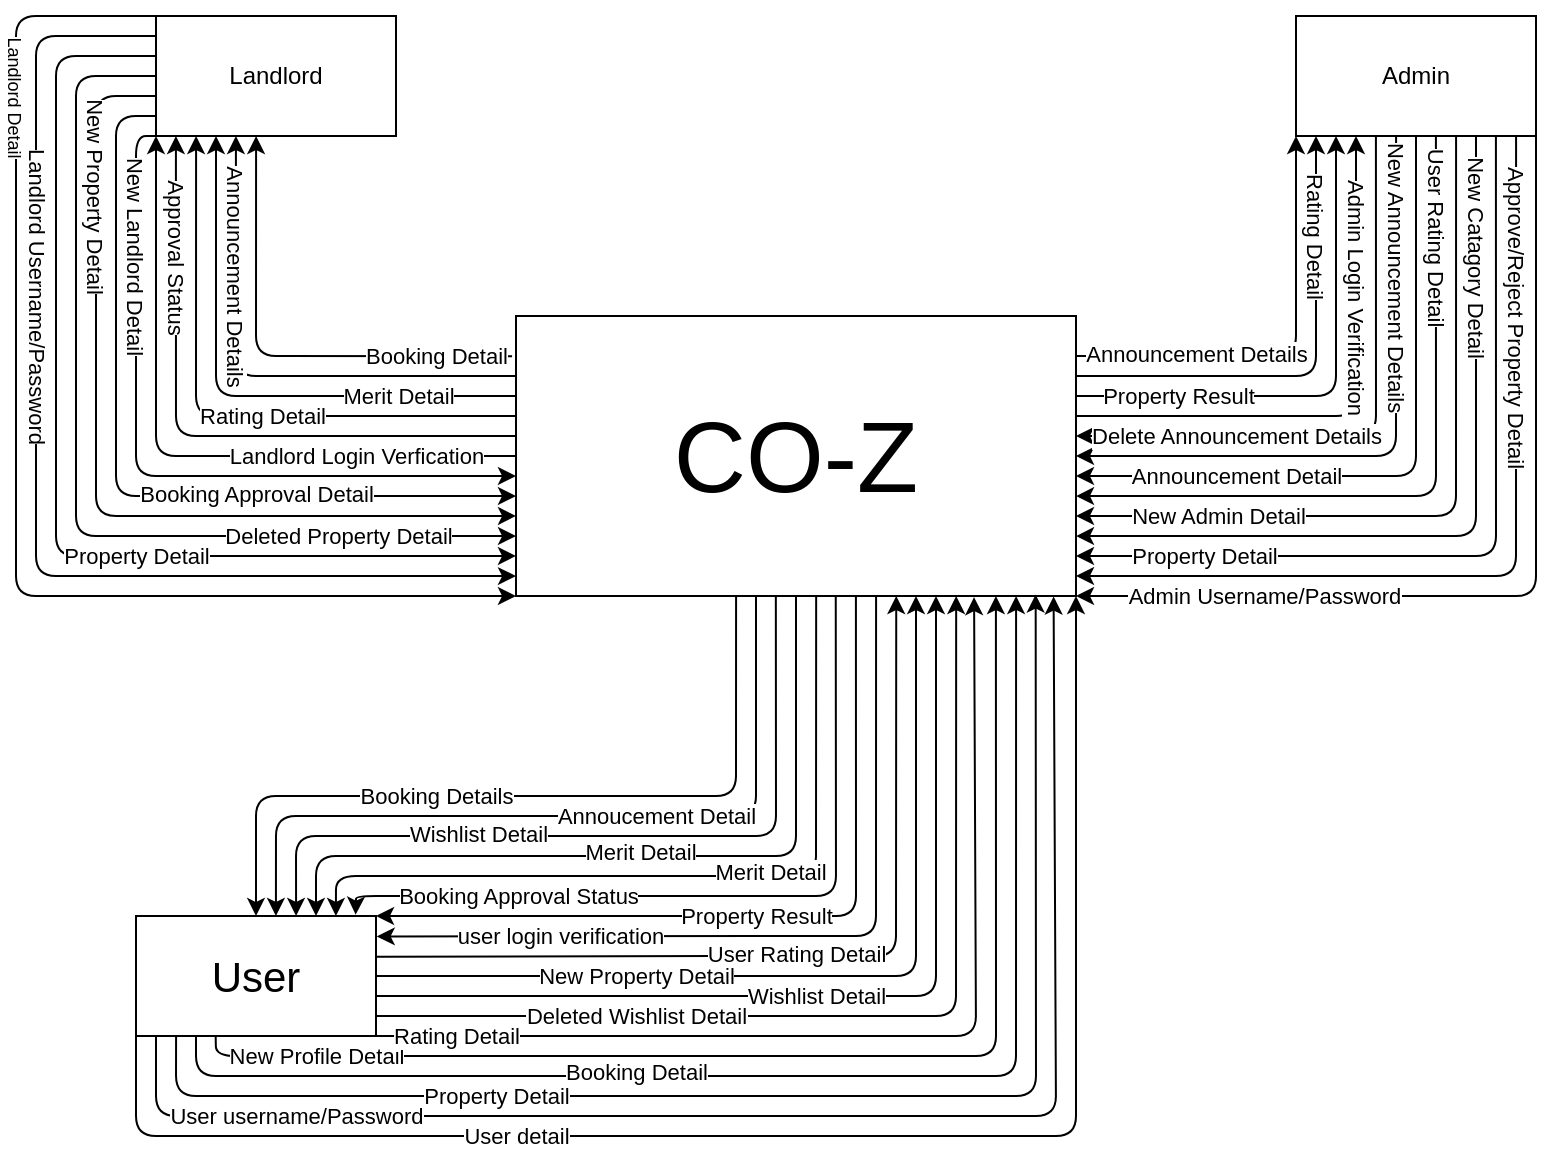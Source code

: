 <mxfile>
    <diagram id="R2lEEEUBdFMjLlhIrx00" name="Page-1">
        <mxGraphModel dx="214" dy="222" grid="1" gridSize="10" guides="1" tooltips="1" connect="1" arrows="1" fold="1" page="1" pageScale="1" pageWidth="850" pageHeight="1100" math="0" shadow="0" extFonts="Permanent Marker^https://fonts.googleapis.com/css?family=Permanent+Marker">
            <root>
                <mxCell id="0"/>
                <mxCell id="1" parent="0"/>
                <mxCell id="489" style="edgeStyle=none;rounded=0;html=1;entryX=0.5;entryY=1;entryDx=0;entryDy=0;startArrow=ERmandOne;startFill=0;endArrow=ERoneToMany;endFill=0;strokeWidth=2;" parent="1" edge="1">
                    <mxGeometry relative="1" as="geometry">
                        <Array as="points">
                            <mxPoint x="2200" y="375"/>
                            <mxPoint x="2200" y="1200"/>
                            <mxPoint x="1580" y="1200"/>
                            <mxPoint x="875" y="1200"/>
                        </Array>
                        <mxPoint x="1980" y="375" as="sourcePoint"/>
                    </mxGeometry>
                </mxCell>
                <mxCell id="490" value="&lt;font style=&quot;font-size: 20px;&quot;&gt;Do&lt;/font&gt;" style="edgeLabel;html=1;align=center;verticalAlign=middle;resizable=0;points=[];" parent="489" vertex="1" connectable="0">
                    <mxGeometry x="-0.437" y="-1" relative="1" as="geometry">
                        <mxPoint y="1" as="offset"/>
                    </mxGeometry>
                </mxCell>
                <mxCell id="571" style="edgeStyle=none;html=1;exitX=0.643;exitY=1;exitDx=0;exitDy=0;exitPerimeter=0;entryX=1.003;entryY=0.17;entryDx=0;entryDy=0;entryPerimeter=0;" edge="1" parent="1" source="549" target="551">
                    <mxGeometry relative="1" as="geometry">
                        <mxPoint x="330" y="700" as="targetPoint"/>
                        <Array as="points">
                            <mxPoint x="500" y="700"/>
                        </Array>
                    </mxGeometry>
                </mxCell>
                <mxCell id="572" value="user login verification" style="edgeLabel;html=1;align=center;verticalAlign=middle;resizable=0;points=[];" vertex="1" connectable="0" parent="571">
                    <mxGeometry x="0.197" y="-2" relative="1" as="geometry">
                        <mxPoint x="-77" y="2" as="offset"/>
                    </mxGeometry>
                </mxCell>
                <mxCell id="573" style="edgeStyle=none;html=1;exitX=0.607;exitY=1;exitDx=0;exitDy=0;exitPerimeter=0;entryX=1;entryY=0;entryDx=0;entryDy=0;" edge="1" parent="1" source="549" target="551">
                    <mxGeometry relative="1" as="geometry">
                        <mxPoint x="280" y="700" as="targetPoint"/>
                        <Array as="points">
                            <mxPoint x="490" y="690"/>
                        </Array>
                    </mxGeometry>
                </mxCell>
                <mxCell id="574" value="Property Result" style="edgeLabel;html=1;align=center;verticalAlign=middle;resizable=0;points=[];" vertex="1" connectable="0" parent="573">
                    <mxGeometry x="0.219" relative="1" as="geometry">
                        <mxPoint x="34" as="offset"/>
                    </mxGeometry>
                </mxCell>
                <mxCell id="575" style="edgeStyle=none;html=1;entryX=0.915;entryY=-0.011;entryDx=0;entryDy=0;exitX=0.571;exitY=1;exitDx=0;exitDy=0;exitPerimeter=0;entryPerimeter=0;" edge="1" parent="1" source="549" target="551">
                    <mxGeometry relative="1" as="geometry">
                        <mxPoint x="500" y="540" as="sourcePoint"/>
                        <Array as="points">
                            <mxPoint x="480" y="680"/>
                            <mxPoint x="240" y="680"/>
                        </Array>
                    </mxGeometry>
                </mxCell>
                <mxCell id="607" value="Booking Approval Status" style="edgeLabel;html=1;align=center;verticalAlign=middle;resizable=0;points=[];fontSize=11;" vertex="1" connectable="0" parent="575">
                    <mxGeometry x="0.556" y="1" relative="1" as="geometry">
                        <mxPoint x="1" y="-1" as="offset"/>
                    </mxGeometry>
                </mxCell>
                <mxCell id="577" style="edgeStyle=none;html=1;entryX=0.833;entryY=0;entryDx=0;entryDy=0;exitX=0.536;exitY=1;exitDx=0;exitDy=0;exitPerimeter=0;entryPerimeter=0;" edge="1" parent="1" source="549" target="551">
                    <mxGeometry relative="1" as="geometry">
                        <mxPoint x="490" y="540" as="sourcePoint"/>
                        <Array as="points">
                            <mxPoint x="470" y="670"/>
                            <mxPoint x="230" y="670"/>
                        </Array>
                    </mxGeometry>
                </mxCell>
                <mxCell id="606" value="Merit Detail" style="edgeLabel;html=1;align=center;verticalAlign=middle;resizable=0;points=[];fontSize=11;" vertex="1" connectable="0" parent="577">
                    <mxGeometry x="-0.183" y="-2" relative="1" as="geometry">
                        <mxPoint as="offset"/>
                    </mxGeometry>
                </mxCell>
                <mxCell id="579" style="edgeStyle=none;html=1;entryX=0.75;entryY=0;entryDx=0;entryDy=0;exitX=0.5;exitY=1;exitDx=0;exitDy=0;" edge="1" parent="1" source="549" target="551">
                    <mxGeometry relative="1" as="geometry">
                        <mxPoint x="480" y="540" as="sourcePoint"/>
                        <Array as="points">
                            <mxPoint x="460" y="660"/>
                            <mxPoint x="220" y="660"/>
                        </Array>
                    </mxGeometry>
                </mxCell>
                <mxCell id="605" value="Merit Detail" style="edgeLabel;html=1;align=center;verticalAlign=middle;resizable=0;points=[];fontSize=11;" vertex="1" connectable="0" parent="579">
                    <mxGeometry x="0.043" y="-2" relative="1" as="geometry">
                        <mxPoint as="offset"/>
                    </mxGeometry>
                </mxCell>
                <mxCell id="581" style="edgeStyle=none;html=1;entryX=0.667;entryY=0;entryDx=0;entryDy=0;exitX=0.464;exitY=1;exitDx=0;exitDy=0;exitPerimeter=0;entryPerimeter=0;" edge="1" parent="1" source="549" target="551">
                    <mxGeometry relative="1" as="geometry">
                        <mxPoint x="200" y="670" as="targetPoint"/>
                        <Array as="points">
                            <mxPoint x="450" y="650"/>
                            <mxPoint x="280" y="650"/>
                            <mxPoint x="210" y="650"/>
                        </Array>
                    </mxGeometry>
                </mxCell>
                <mxCell id="604" value="Wishlist Detail" style="edgeLabel;html=1;align=center;verticalAlign=middle;resizable=0;points=[];fontSize=11;" vertex="1" connectable="0" parent="581">
                    <mxGeometry x="0.348" y="-1" relative="1" as="geometry">
                        <mxPoint as="offset"/>
                    </mxGeometry>
                </mxCell>
                <mxCell id="583" style="edgeStyle=none;html=1;entryX=0.583;entryY=0;entryDx=0;entryDy=0;entryPerimeter=0;" edge="1" parent="1" target="551">
                    <mxGeometry relative="1" as="geometry">
                        <mxPoint x="110" y="650" as="targetPoint"/>
                        <mxPoint x="440" y="530" as="sourcePoint"/>
                        <Array as="points">
                            <mxPoint x="440" y="640"/>
                            <mxPoint x="200" y="640"/>
                        </Array>
                    </mxGeometry>
                </mxCell>
                <mxCell id="584" value="Annoucement Detail" style="edgeLabel;html=1;align=center;verticalAlign=middle;resizable=0;points=[];" vertex="1" connectable="0" parent="583">
                    <mxGeometry x="0.354" y="-3" relative="1" as="geometry">
                        <mxPoint x="111" y="3" as="offset"/>
                    </mxGeometry>
                </mxCell>
                <mxCell id="585" style="edgeStyle=none;html=1;entryX=0.5;entryY=0;entryDx=0;entryDy=0;exitX=0.393;exitY=1;exitDx=0;exitDy=0;exitPerimeter=0;" edge="1" parent="1" source="549" target="551">
                    <mxGeometry relative="1" as="geometry">
                        <mxPoint x="190" y="650" as="targetPoint"/>
                        <Array as="points">
                            <mxPoint x="430" y="630"/>
                            <mxPoint x="190" y="630"/>
                            <mxPoint x="190" y="670"/>
                        </Array>
                    </mxGeometry>
                </mxCell>
                <mxCell id="586" value="Booking Details" style="edgeLabel;html=1;align=center;verticalAlign=middle;resizable=0;points=[];" vertex="1" connectable="0" parent="585">
                    <mxGeometry x="0.367" y="1" relative="1" as="geometry">
                        <mxPoint x="23" y="-1" as="offset"/>
                    </mxGeometry>
                </mxCell>
                <mxCell id="616" style="edgeStyle=none;html=1;entryX=0;entryY=1;entryDx=0;entryDy=0;fontSize=11;" edge="1" parent="1" source="549" target="550">
                    <mxGeometry relative="1" as="geometry">
                        <Array as="points">
                            <mxPoint x="140" y="460"/>
                        </Array>
                    </mxGeometry>
                </mxCell>
                <mxCell id="617" value="Landlord Login Verfication" style="edgeLabel;html=1;align=center;verticalAlign=middle;resizable=0;points=[];fontSize=11;" vertex="1" connectable="0" parent="616">
                    <mxGeometry x="-0.11" relative="1" as="geometry">
                        <mxPoint x="71" as="offset"/>
                    </mxGeometry>
                </mxCell>
                <mxCell id="620" style="edgeStyle=none;html=1;entryX=0.167;entryY=1;entryDx=0;entryDy=0;entryPerimeter=0;fontSize=11;startArrow=none;startFill=0;endArrow=classic;endFill=1;" edge="1" parent="1" target="550">
                    <mxGeometry relative="1" as="geometry">
                        <mxPoint x="320" y="440" as="sourcePoint"/>
                        <Array as="points">
                            <mxPoint x="160" y="440"/>
                        </Array>
                    </mxGeometry>
                </mxCell>
                <mxCell id="621" value="Rating Detail" style="edgeLabel;html=1;align=center;verticalAlign=middle;resizable=0;points=[];fontSize=11;" vertex="1" connectable="0" parent="620">
                    <mxGeometry x="-0.155" relative="1" as="geometry">
                        <mxPoint as="offset"/>
                    </mxGeometry>
                </mxCell>
                <mxCell id="622" style="edgeStyle=none;html=1;entryX=0.25;entryY=1;entryDx=0;entryDy=0;fontSize=11;startArrow=none;startFill=0;endArrow=classic;endFill=1;exitX=0;exitY=0.286;exitDx=0;exitDy=0;exitPerimeter=0;" edge="1" parent="1" source="549" target="550">
                    <mxGeometry relative="1" as="geometry">
                        <Array as="points">
                            <mxPoint x="170" y="430"/>
                        </Array>
                    </mxGeometry>
                </mxCell>
                <mxCell id="623" value="Merit Detail" style="edgeLabel;html=1;align=center;verticalAlign=middle;resizable=0;points=[];fontSize=11;" vertex="1" connectable="0" parent="622">
                    <mxGeometry x="-0.038" relative="1" as="geometry">
                        <mxPoint x="75" as="offset"/>
                    </mxGeometry>
                </mxCell>
                <mxCell id="624" style="edgeStyle=none;html=1;entryX=0.333;entryY=1;entryDx=0;entryDy=0;entryPerimeter=0;fontSize=11;startArrow=none;startFill=0;endArrow=classic;endFill=1;exitX=0;exitY=0.214;exitDx=0;exitDy=0;exitPerimeter=0;" edge="1" parent="1" source="549" target="550">
                    <mxGeometry relative="1" as="geometry">
                        <Array as="points">
                            <mxPoint x="180" y="420"/>
                        </Array>
                    </mxGeometry>
                </mxCell>
                <mxCell id="625" value="Announcement Details" style="edgeLabel;html=1;align=center;verticalAlign=middle;resizable=0;points=[];fontSize=11;rotation=90;" vertex="1" connectable="0" parent="624">
                    <mxGeometry x="-0.127" relative="1" as="geometry">
                        <mxPoint x="-27" y="-50" as="offset"/>
                    </mxGeometry>
                </mxCell>
                <mxCell id="626" style="edgeStyle=none;html=1;entryX=0.417;entryY=1;entryDx=0;entryDy=0;entryPerimeter=0;fontSize=11;startArrow=none;startFill=0;endArrow=classic;endFill=1;exitX=-0.007;exitY=0.144;exitDx=0;exitDy=0;exitPerimeter=0;" edge="1" parent="1" source="549" target="550">
                    <mxGeometry relative="1" as="geometry">
                        <Array as="points">
                            <mxPoint x="190" y="410"/>
                        </Array>
                    </mxGeometry>
                </mxCell>
                <mxCell id="628" value="Booking Detail" style="edgeLabel;html=1;align=center;verticalAlign=middle;resizable=0;points=[];fontSize=11;" vertex="1" connectable="0" parent="626">
                    <mxGeometry x="-0.172" y="1" relative="1" as="geometry">
                        <mxPoint x="60" y="-1" as="offset"/>
                    </mxGeometry>
                </mxCell>
                <mxCell id="647" style="edgeStyle=none;html=1;entryX=0.25;entryY=1;entryDx=0;entryDy=0;fontSize=11;startArrow=none;startFill=0;endArrow=classic;endFill=1;exitX=1;exitY=0.357;exitDx=0;exitDy=0;exitPerimeter=0;" edge="1" parent="1" source="549" target="552">
                    <mxGeometry relative="1" as="geometry">
                        <Array as="points">
                            <mxPoint x="740" y="440"/>
                        </Array>
                    </mxGeometry>
                </mxCell>
                <mxCell id="648" value="Admin Login Verification" style="edgeLabel;html=1;align=center;verticalAlign=middle;resizable=0;points=[];fontSize=11;rotation=90;" vertex="1" connectable="0" parent="647">
                    <mxGeometry x="-0.737" y="1" relative="1" as="geometry">
                        <mxPoint x="103" y="-59" as="offset"/>
                    </mxGeometry>
                </mxCell>
                <mxCell id="649" style="edgeStyle=none;html=1;fontSize=11;startArrow=none;startFill=0;endArrow=classic;endFill=1;" edge="1" parent="1">
                    <mxGeometry relative="1" as="geometry">
                        <mxPoint x="600" y="430" as="sourcePoint"/>
                        <mxPoint x="730" y="300" as="targetPoint"/>
                        <Array as="points">
                            <mxPoint x="730" y="430"/>
                        </Array>
                    </mxGeometry>
                </mxCell>
                <mxCell id="650" value="Property Result" style="edgeLabel;html=1;align=center;verticalAlign=middle;resizable=0;points=[];fontSize=11;" vertex="1" connectable="0" parent="649">
                    <mxGeometry x="-0.921" relative="1" as="geometry">
                        <mxPoint x="40" as="offset"/>
                    </mxGeometry>
                </mxCell>
                <mxCell id="651" style="edgeStyle=none;html=1;fontSize=11;startArrow=none;startFill=0;endArrow=classic;endFill=1;" edge="1" parent="1">
                    <mxGeometry relative="1" as="geometry">
                        <mxPoint x="600" y="420" as="sourcePoint"/>
                        <mxPoint x="720" y="300" as="targetPoint"/>
                        <Array as="points">
                            <mxPoint x="720" y="420"/>
                        </Array>
                    </mxGeometry>
                </mxCell>
                <mxCell id="652" value="Rating Detail" style="edgeLabel;html=1;align=center;verticalAlign=middle;resizable=0;points=[];fontSize=11;rotation=90;" vertex="1" connectable="0" parent="651">
                    <mxGeometry x="-0.711" y="-1" relative="1" as="geometry">
                        <mxPoint x="85" y="-71" as="offset"/>
                    </mxGeometry>
                </mxCell>
                <mxCell id="653" style="edgeStyle=none;html=1;entryX=0;entryY=1;entryDx=0;entryDy=0;fontSize=11;startArrow=none;startFill=0;endArrow=classic;endFill=1;exitX=1;exitY=0.143;exitDx=0;exitDy=0;exitPerimeter=0;" edge="1" parent="1" source="549" target="552">
                    <mxGeometry relative="1" as="geometry">
                        <mxPoint x="610" y="410" as="sourcePoint"/>
                        <Array as="points">
                            <mxPoint x="710" y="410"/>
                        </Array>
                    </mxGeometry>
                </mxCell>
                <mxCell id="654" value="Announcement Details" style="edgeLabel;html=1;align=center;verticalAlign=middle;resizable=0;points=[];fontSize=11;" vertex="1" connectable="0" parent="653">
                    <mxGeometry x="-0.917" y="1" relative="1" as="geometry">
                        <mxPoint x="51" as="offset"/>
                    </mxGeometry>
                </mxCell>
                <mxCell id="549" value="&lt;font style=&quot;font-size: 50px;&quot;&gt;CO-Z&lt;/font&gt;" style="whiteSpace=wrap;html=1;" parent="1" vertex="1">
                    <mxGeometry x="320" y="390" width="280" height="140" as="geometry"/>
                </mxCell>
                <mxCell id="587" style="edgeStyle=none;html=1;entryX=0;entryY=1;entryDx=0;entryDy=0;fontSize=21;exitX=0;exitY=0;exitDx=0;exitDy=0;" edge="1" parent="1" source="550" target="549">
                    <mxGeometry relative="1" as="geometry">
                        <Array as="points">
                            <mxPoint x="70" y="240"/>
                            <mxPoint x="70" y="530"/>
                        </Array>
                    </mxGeometry>
                </mxCell>
                <mxCell id="591" value="&lt;font style=&quot;font-size: 9px;&quot;&gt;Landlord Detail&lt;/font&gt;" style="edgeLabel;html=1;align=center;verticalAlign=middle;resizable=0;points=[];fontSize=12;rotation=90;" vertex="1" connectable="0" parent="587">
                    <mxGeometry x="0.384" y="-1" relative="1" as="geometry">
                        <mxPoint x="-62" y="-251" as="offset"/>
                    </mxGeometry>
                </mxCell>
                <mxCell id="589" style="edgeStyle=none;html=1;entryX=0;entryY=0.929;entryDx=0;entryDy=0;fontSize=12;entryPerimeter=0;" edge="1" parent="1" target="549">
                    <mxGeometry relative="1" as="geometry">
                        <mxPoint x="140" y="250" as="sourcePoint"/>
                        <Array as="points">
                            <mxPoint x="80" y="250"/>
                            <mxPoint x="80" y="520"/>
                        </Array>
                    </mxGeometry>
                </mxCell>
                <mxCell id="590" value="&lt;span style=&quot;font-size: 11px;&quot;&gt;Landlord Username/Password&lt;/span&gt;" style="edgeLabel;html=1;align=center;verticalAlign=middle;resizable=0;points=[];fontSize=12;rotation=90;" vertex="1" connectable="0" parent="589">
                    <mxGeometry x="0.387" y="-1" relative="1" as="geometry">
                        <mxPoint x="-65" y="-141" as="offset"/>
                    </mxGeometry>
                </mxCell>
                <mxCell id="592" style="edgeStyle=none;html=1;entryX=0;entryY=0.857;entryDx=0;entryDy=0;fontSize=12;entryPerimeter=0;exitX=0;exitY=0.333;exitDx=0;exitDy=0;exitPerimeter=0;" edge="1" parent="1" source="550" target="549">
                    <mxGeometry relative="1" as="geometry">
                        <Array as="points">
                            <mxPoint x="90" y="260"/>
                            <mxPoint x="90" y="510"/>
                        </Array>
                    </mxGeometry>
                </mxCell>
                <mxCell id="610" value="Property Detail" style="edgeLabel;html=1;align=center;verticalAlign=middle;resizable=0;points=[];fontSize=11;rotation=0;" vertex="1" connectable="0" parent="592">
                    <mxGeometry x="0.231" y="1" relative="1" as="geometry">
                        <mxPoint x="14" y="1" as="offset"/>
                    </mxGeometry>
                </mxCell>
                <mxCell id="595" style="edgeStyle=none;html=1;entryX=0;entryY=0.786;entryDx=0;entryDy=0;fontSize=9;entryPerimeter=0;exitX=0;exitY=0.5;exitDx=0;exitDy=0;" edge="1" parent="1" source="550" target="549">
                    <mxGeometry relative="1" as="geometry">
                        <Array as="points">
                            <mxPoint x="100" y="270"/>
                            <mxPoint x="100" y="500"/>
                        </Array>
                    </mxGeometry>
                </mxCell>
                <mxCell id="611" value="Deleted Property Detail" style="edgeLabel;html=1;align=center;verticalAlign=middle;resizable=0;points=[];fontSize=11;" vertex="1" connectable="0" parent="595">
                    <mxGeometry x="0.23" relative="1" as="geometry">
                        <mxPoint x="99" as="offset"/>
                    </mxGeometry>
                </mxCell>
                <mxCell id="608" style="edgeStyle=none;html=1;entryX=0;entryY=0.714;entryDx=0;entryDy=0;fontSize=11;entryPerimeter=0;" edge="1" parent="1" target="549">
                    <mxGeometry relative="1" as="geometry">
                        <mxPoint x="140" y="280" as="sourcePoint"/>
                        <Array as="points">
                            <mxPoint x="110" y="280"/>
                            <mxPoint x="110" y="490"/>
                        </Array>
                    </mxGeometry>
                </mxCell>
                <mxCell id="609" value="New Property Detail" style="edgeLabel;html=1;align=center;verticalAlign=middle;resizable=0;points=[];fontSize=11;rotation=90;" vertex="1" connectable="0" parent="608">
                    <mxGeometry x="-0.339" y="2" relative="1" as="geometry">
                        <mxPoint x="-2" y="-69" as="offset"/>
                    </mxGeometry>
                </mxCell>
                <mxCell id="612" style="edgeStyle=none;html=1;entryX=0;entryY=0.643;entryDx=0;entryDy=0;entryPerimeter=0;fontSize=11;" edge="1" parent="1" target="549">
                    <mxGeometry relative="1" as="geometry">
                        <mxPoint x="140" y="290" as="sourcePoint"/>
                        <Array as="points">
                            <mxPoint x="120" y="290"/>
                            <mxPoint x="120" y="480"/>
                        </Array>
                    </mxGeometry>
                </mxCell>
                <mxCell id="613" value="Booking Approval Detail" style="edgeLabel;html=1;align=center;verticalAlign=middle;resizable=0;points=[];fontSize=11;" vertex="1" connectable="0" parent="612">
                    <mxGeometry x="0.089" y="1" relative="1" as="geometry">
                        <mxPoint x="57" as="offset"/>
                    </mxGeometry>
                </mxCell>
                <mxCell id="614" style="edgeStyle=none;html=1;fontSize=11;exitX=0;exitY=1;exitDx=0;exitDy=0;" edge="1" parent="1" source="550">
                    <mxGeometry relative="1" as="geometry">
                        <mxPoint x="320" y="470" as="targetPoint"/>
                        <Array as="points">
                            <mxPoint x="130" y="300"/>
                            <mxPoint x="130" y="470"/>
                        </Array>
                    </mxGeometry>
                </mxCell>
                <mxCell id="615" value="New Landlord Detail" style="edgeLabel;html=1;align=center;verticalAlign=middle;resizable=0;points=[];fontSize=11;rotation=90;" vertex="1" connectable="0" parent="614">
                    <mxGeometry x="0.074" relative="1" as="geometry">
                        <mxPoint x="-19" y="-110" as="offset"/>
                    </mxGeometry>
                </mxCell>
                <mxCell id="618" style="edgeStyle=none;html=1;fontSize=11;exitX=0.083;exitY=1;exitDx=0;exitDy=0;exitPerimeter=0;entryX=0;entryY=0.429;entryDx=0;entryDy=0;entryPerimeter=0;startArrow=classic;startFill=1;endArrow=none;endFill=0;" edge="1" parent="1" source="550" target="549">
                    <mxGeometry relative="1" as="geometry">
                        <mxPoint x="290" y="450" as="targetPoint"/>
                        <Array as="points">
                            <mxPoint x="150" y="450"/>
                        </Array>
                    </mxGeometry>
                </mxCell>
                <mxCell id="619" value="Approval Status" style="edgeLabel;html=1;align=center;verticalAlign=middle;resizable=0;points=[];fontSize=11;rotation=90;" vertex="1" connectable="0" parent="618">
                    <mxGeometry x="0.15" y="1" relative="1" as="geometry">
                        <mxPoint x="-34" y="-89" as="offset"/>
                    </mxGeometry>
                </mxCell>
                <mxCell id="550" value="Landlord" style="whiteSpace=wrap;html=1;" parent="1" vertex="1">
                    <mxGeometry x="140" y="240" width="120" height="60" as="geometry"/>
                </mxCell>
                <mxCell id="553" style="edgeStyle=none;html=1;exitX=0.332;exitY=1.003;exitDx=0;exitDy=0;exitPerimeter=0;entryX=0.857;entryY=1;entryDx=0;entryDy=0;entryPerimeter=0;" parent="1" source="551" target="549" edge="1">
                    <mxGeometry relative="1" as="geometry">
                        <Array as="points">
                            <mxPoint x="170" y="760"/>
                            <mxPoint x="290" y="760"/>
                            <mxPoint x="560" y="760"/>
                        </Array>
                        <mxPoint x="480" y="540" as="targetPoint"/>
                    </mxGeometry>
                </mxCell>
                <mxCell id="556" value="New Profile Detail" style="edgeLabel;html=1;align=center;verticalAlign=middle;resizable=0;points=[];" parent="553" vertex="1" connectable="0">
                    <mxGeometry x="0.034" y="1" relative="1" as="geometry">
                        <mxPoint x="-266" y="1" as="offset"/>
                    </mxGeometry>
                </mxCell>
                <mxCell id="554" style="edgeStyle=none;html=1;entryX=0.928;entryY=0.995;entryDx=0;entryDy=0;exitX=0.167;exitY=1;exitDx=0;exitDy=0;exitPerimeter=0;entryPerimeter=0;" parent="1" source="551" target="549" edge="1">
                    <mxGeometry relative="1" as="geometry">
                        <Array as="points">
                            <mxPoint x="150" y="780"/>
                            <mxPoint x="400" y="780"/>
                            <mxPoint x="580" y="780"/>
                        </Array>
                    </mxGeometry>
                </mxCell>
                <mxCell id="557" value="Property Detail" style="edgeLabel;html=1;align=center;verticalAlign=middle;resizable=0;points=[];" parent="554" vertex="1" connectable="0">
                    <mxGeometry x="-0.154" y="-2" relative="1" as="geometry">
                        <mxPoint x="-111" y="-2" as="offset"/>
                    </mxGeometry>
                </mxCell>
                <mxCell id="558" style="edgeStyle=none;html=1;entryX=0.96;entryY=1.002;entryDx=0;entryDy=0;entryPerimeter=0;" parent="1" target="549" edge="1">
                    <mxGeometry relative="1" as="geometry">
                        <Array as="points">
                            <mxPoint x="140" y="790"/>
                            <mxPoint x="590" y="790"/>
                        </Array>
                        <mxPoint x="140" y="750" as="sourcePoint"/>
                    </mxGeometry>
                </mxCell>
                <mxCell id="559" value="User username/Password" style="edgeLabel;html=1;align=center;verticalAlign=middle;resizable=0;points=[];" parent="558" vertex="1" connectable="0">
                    <mxGeometry x="-0.005" relative="1" as="geometry">
                        <mxPoint x="-263" as="offset"/>
                    </mxGeometry>
                </mxCell>
                <mxCell id="560" style="edgeStyle=none;html=1;entryX=1;entryY=1;entryDx=0;entryDy=0;exitX=0;exitY=1;exitDx=0;exitDy=0;" parent="1" source="551" target="549" edge="1">
                    <mxGeometry relative="1" as="geometry">
                        <Array as="points">
                            <mxPoint x="130" y="800"/>
                            <mxPoint x="600" y="800"/>
                        </Array>
                    </mxGeometry>
                </mxCell>
                <mxCell id="561" value="User detail" style="edgeLabel;html=1;align=center;verticalAlign=middle;resizable=0;points=[];" parent="560" vertex="1" connectable="0">
                    <mxGeometry x="0.143" relative="1" as="geometry">
                        <mxPoint x="-212" as="offset"/>
                    </mxGeometry>
                </mxCell>
                <mxCell id="562" style="edgeStyle=none;html=1;entryX=0.818;entryY=1.004;entryDx=0;entryDy=0;exitX=1;exitY=1;exitDx=0;exitDy=0;entryPerimeter=0;" parent="1" source="551" target="549" edge="1">
                    <mxGeometry relative="1" as="geometry">
                        <Array as="points">
                            <mxPoint x="550" y="750"/>
                        </Array>
                    </mxGeometry>
                </mxCell>
                <mxCell id="563" value="Rating Detail" style="edgeLabel;html=1;align=center;verticalAlign=middle;resizable=0;points=[];" parent="562" vertex="1" connectable="0">
                    <mxGeometry x="0.322" y="1" relative="1" as="geometry">
                        <mxPoint x="-259" y="43" as="offset"/>
                    </mxGeometry>
                </mxCell>
                <mxCell id="564" style="edgeStyle=none;html=1;exitX=1;exitY=0.833;exitDx=0;exitDy=0;exitPerimeter=0;entryX=0.786;entryY=1;entryDx=0;entryDy=0;entryPerimeter=0;" parent="1" source="551" target="549" edge="1">
                    <mxGeometry relative="1" as="geometry">
                        <Array as="points">
                            <mxPoint x="540" y="740"/>
                        </Array>
                    </mxGeometry>
                </mxCell>
                <mxCell id="565" value="Deleted Wishlist Detail" style="edgeLabel;html=1;align=center;verticalAlign=middle;resizable=0;points=[];" parent="564" vertex="1" connectable="0">
                    <mxGeometry x="0.188" y="-1" relative="1" as="geometry">
                        <mxPoint x="-161" y="7" as="offset"/>
                    </mxGeometry>
                </mxCell>
                <mxCell id="566" style="edgeStyle=none;html=1;entryX=0.75;entryY=1;entryDx=0;entryDy=0;exitX=1;exitY=0.667;exitDx=0;exitDy=0;exitPerimeter=0;" edge="1" parent="1" source="551" target="549">
                    <mxGeometry relative="1" as="geometry">
                        <mxPoint x="260" y="730" as="sourcePoint"/>
                        <Array as="points">
                            <mxPoint x="530" y="730"/>
                        </Array>
                    </mxGeometry>
                </mxCell>
                <mxCell id="567" value="Wishlist Detail" style="edgeLabel;html=1;align=center;verticalAlign=middle;resizable=0;points=[];" vertex="1" connectable="0" parent="566">
                    <mxGeometry x="0.151" y="-1" relative="1" as="geometry">
                        <mxPoint x="-56" y="-1" as="offset"/>
                    </mxGeometry>
                </mxCell>
                <mxCell id="568" style="edgeStyle=none;html=1;entryX=0.893;entryY=1;entryDx=0;entryDy=0;exitX=0.25;exitY=1;exitDx=0;exitDy=0;entryPerimeter=0;" edge="1" parent="1" source="551" target="549">
                    <mxGeometry relative="1" as="geometry">
                        <Array as="points">
                            <mxPoint x="160" y="770"/>
                            <mxPoint x="570" y="770"/>
                        </Array>
                    </mxGeometry>
                </mxCell>
                <mxCell id="569" value="Booking Detail" style="edgeLabel;html=1;align=center;verticalAlign=middle;resizable=0;points=[];" vertex="1" connectable="0" parent="568">
                    <mxGeometry x="-0.317" y="2" relative="1" as="geometry">
                        <mxPoint x="11" as="offset"/>
                    </mxGeometry>
                </mxCell>
                <mxCell id="599" style="edgeStyle=none;html=1;fontSize=7;" edge="1" parent="1" source="551">
                    <mxGeometry relative="1" as="geometry">
                        <mxPoint x="520" y="530" as="targetPoint"/>
                        <Array as="points">
                            <mxPoint x="520" y="720"/>
                        </Array>
                    </mxGeometry>
                </mxCell>
                <mxCell id="600" value="&lt;font style=&quot;font-size: 11px;&quot;&gt;New Property Detail&lt;/font&gt;" style="edgeLabel;html=1;align=center;verticalAlign=middle;resizable=0;points=[];fontSize=7;" vertex="1" connectable="0" parent="599">
                    <mxGeometry x="-0.776" relative="1" as="geometry">
                        <mxPoint x="78" as="offset"/>
                    </mxGeometry>
                </mxCell>
                <mxCell id="602" style="edgeStyle=none;html=1;entryX=0.679;entryY=1;entryDx=0;entryDy=0;entryPerimeter=0;fontSize=11;exitX=1.001;exitY=0.34;exitDx=0;exitDy=0;exitPerimeter=0;" edge="1" parent="1" source="551" target="549">
                    <mxGeometry relative="1" as="geometry">
                        <Array as="points">
                            <mxPoint x="430" y="710"/>
                            <mxPoint x="510" y="710"/>
                        </Array>
                    </mxGeometry>
                </mxCell>
                <mxCell id="603" value="User Rating Detail" style="edgeLabel;html=1;align=center;verticalAlign=middle;resizable=0;points=[];fontSize=11;" vertex="1" connectable="0" parent="602">
                    <mxGeometry x="-0.145" y="1" relative="1" as="geometry">
                        <mxPoint x="22" as="offset"/>
                    </mxGeometry>
                </mxCell>
                <mxCell id="551" value="&lt;font style=&quot;font-size: 21px;&quot;&gt;User&lt;/font&gt;" style="whiteSpace=wrap;html=1;" parent="1" vertex="1">
                    <mxGeometry x="130" y="690" width="120" height="60" as="geometry"/>
                </mxCell>
                <mxCell id="629" style="edgeStyle=none;html=1;entryX=1;entryY=1;entryDx=0;entryDy=0;fontSize=11;startArrow=none;startFill=0;endArrow=classic;endFill=1;exitX=1;exitY=1;exitDx=0;exitDy=0;" edge="1" parent="1" source="552" target="549">
                    <mxGeometry relative="1" as="geometry">
                        <Array as="points">
                            <mxPoint x="830" y="530"/>
                        </Array>
                    </mxGeometry>
                </mxCell>
                <mxCell id="630" value="Admin Username/Password" style="edgeLabel;html=1;align=center;verticalAlign=middle;resizable=0;points=[];fontSize=11;" vertex="1" connectable="0" parent="629">
                    <mxGeometry x="0.802" y="-1" relative="1" as="geometry">
                        <mxPoint x="48" y="1" as="offset"/>
                    </mxGeometry>
                </mxCell>
                <mxCell id="631" style="edgeStyle=none;html=1;fontSize=11;startArrow=none;startFill=0;endArrow=classic;endFill=1;exitX=0.917;exitY=1;exitDx=0;exitDy=0;exitPerimeter=0;" edge="1" parent="1" source="552">
                    <mxGeometry relative="1" as="geometry">
                        <mxPoint x="600" y="520" as="targetPoint"/>
                        <Array as="points">
                            <mxPoint x="820" y="520"/>
                        </Array>
                    </mxGeometry>
                </mxCell>
                <mxCell id="632" value="Approve/Reject Property Detail" style="edgeLabel;html=1;align=center;verticalAlign=middle;resizable=0;points=[];fontSize=11;rotation=90;" vertex="1" connectable="0" parent="631">
                    <mxGeometry x="-0.055" relative="1" as="geometry">
                        <mxPoint y="-118" as="offset"/>
                    </mxGeometry>
                </mxCell>
                <mxCell id="633" style="edgeStyle=none;html=1;fontSize=11;startArrow=none;startFill=0;endArrow=classic;endFill=1;exitX=0.833;exitY=1;exitDx=0;exitDy=0;exitPerimeter=0;" edge="1" parent="1" source="552">
                    <mxGeometry relative="1" as="geometry">
                        <mxPoint x="600" y="510" as="targetPoint"/>
                        <Array as="points">
                            <mxPoint x="810" y="510"/>
                        </Array>
                    </mxGeometry>
                </mxCell>
                <mxCell id="634" value="Property Detail" style="edgeLabel;html=1;align=center;verticalAlign=middle;resizable=0;points=[];fontSize=11;" vertex="1" connectable="0" parent="633">
                    <mxGeometry x="0.806" relative="1" as="geometry">
                        <mxPoint x="23" as="offset"/>
                    </mxGeometry>
                </mxCell>
                <mxCell id="635" style="edgeStyle=none;html=1;entryX=1;entryY=0.786;entryDx=0;entryDy=0;entryPerimeter=0;fontSize=11;startArrow=none;startFill=0;endArrow=classic;endFill=1;exitX=0.75;exitY=1;exitDx=0;exitDy=0;" edge="1" parent="1" source="552" target="549">
                    <mxGeometry relative="1" as="geometry">
                        <Array as="points">
                            <mxPoint x="800" y="500"/>
                        </Array>
                    </mxGeometry>
                </mxCell>
                <mxCell id="636" value="New Catagory Detail" style="edgeLabel;html=1;align=center;verticalAlign=middle;resizable=0;points=[];fontSize=11;rotation=90;" vertex="1" connectable="0" parent="635">
                    <mxGeometry x="0.285" y="1" relative="1" as="geometry">
                        <mxPoint x="57" y="-141" as="offset"/>
                    </mxGeometry>
                </mxCell>
                <mxCell id="637" style="edgeStyle=none;html=1;entryX=1;entryY=0.714;entryDx=0;entryDy=0;entryPerimeter=0;fontSize=11;startArrow=none;startFill=0;endArrow=classic;endFill=1;exitX=0.667;exitY=1;exitDx=0;exitDy=0;exitPerimeter=0;" edge="1" parent="1" source="552" target="549">
                    <mxGeometry relative="1" as="geometry">
                        <mxPoint x="780" y="440" as="sourcePoint"/>
                        <Array as="points">
                            <mxPoint x="790" y="490"/>
                        </Array>
                    </mxGeometry>
                </mxCell>
                <mxCell id="638" value="New Admin Detail" style="edgeLabel;html=1;align=center;verticalAlign=middle;resizable=0;points=[];fontSize=11;" vertex="1" connectable="0" parent="637">
                    <mxGeometry x="0.735" relative="1" as="geometry">
                        <mxPoint x="20" as="offset"/>
                    </mxGeometry>
                </mxCell>
                <mxCell id="639" style="edgeStyle=none;html=1;entryX=1;entryY=0.643;entryDx=0;entryDy=0;entryPerimeter=0;fontSize=11;startArrow=none;startFill=0;endArrow=classic;endFill=1;exitX=0.583;exitY=1;exitDx=0;exitDy=0;exitPerimeter=0;" edge="1" parent="1" source="552" target="549">
                    <mxGeometry relative="1" as="geometry">
                        <Array as="points">
                            <mxPoint x="780" y="480"/>
                        </Array>
                    </mxGeometry>
                </mxCell>
                <mxCell id="640" value="User Rating Detail" style="edgeLabel;html=1;align=center;verticalAlign=middle;resizable=0;points=[];fontSize=11;rotation=90;" vertex="1" connectable="0" parent="639">
                    <mxGeometry x="0.1" relative="1" as="geometry">
                        <mxPoint x="18" y="-130" as="offset"/>
                    </mxGeometry>
                </mxCell>
                <mxCell id="641" style="edgeStyle=none;html=1;entryX=1;entryY=0.571;entryDx=0;entryDy=0;entryPerimeter=0;fontSize=11;startArrow=none;startFill=0;endArrow=classic;endFill=1;" edge="1" parent="1" source="552" target="549">
                    <mxGeometry relative="1" as="geometry">
                        <Array as="points">
                            <mxPoint x="770" y="470"/>
                        </Array>
                    </mxGeometry>
                </mxCell>
                <mxCell id="642" value="Announcement Detail" style="edgeLabel;html=1;align=center;verticalAlign=middle;resizable=0;points=[];fontSize=11;" vertex="1" connectable="0" parent="641">
                    <mxGeometry x="0.785" relative="1" as="geometry">
                        <mxPoint x="43" as="offset"/>
                    </mxGeometry>
                </mxCell>
                <mxCell id="643" style="edgeStyle=none;html=1;entryX=1;entryY=0.5;entryDx=0;entryDy=0;fontSize=11;startArrow=none;startFill=0;endArrow=classic;endFill=1;exitX=0.417;exitY=1;exitDx=0;exitDy=0;exitPerimeter=0;" edge="1" parent="1" source="552" target="549">
                    <mxGeometry relative="1" as="geometry">
                        <Array as="points">
                            <mxPoint x="760" y="460"/>
                        </Array>
                    </mxGeometry>
                </mxCell>
                <mxCell id="644" value="New Announcement Details" style="edgeLabel;html=1;align=center;verticalAlign=middle;resizable=0;points=[];fontSize=11;rotation=90;" vertex="1" connectable="0" parent="643">
                    <mxGeometry x="0.757" relative="1" as="geometry">
                        <mxPoint x="121" y="-90" as="offset"/>
                    </mxGeometry>
                </mxCell>
                <mxCell id="645" style="edgeStyle=none;html=1;fontSize=11;startArrow=none;startFill=0;endArrow=classic;endFill=1;exitX=0.333;exitY=1;exitDx=0;exitDy=0;exitPerimeter=0;" edge="1" parent="1" source="552">
                    <mxGeometry relative="1" as="geometry">
                        <mxPoint x="600.0" y="450" as="targetPoint"/>
                        <Array as="points">
                            <mxPoint x="750" y="450"/>
                        </Array>
                    </mxGeometry>
                </mxCell>
                <mxCell id="646" value="Delete Announcement Details" style="edgeLabel;html=1;align=center;verticalAlign=middle;resizable=0;points=[];fontSize=11;" vertex="1" connectable="0" parent="645">
                    <mxGeometry x="0.854" relative="1" as="geometry">
                        <mxPoint x="58" as="offset"/>
                    </mxGeometry>
                </mxCell>
                <mxCell id="552" value="Admin" style="whiteSpace=wrap;html=1;" parent="1" vertex="1">
                    <mxGeometry x="710" y="240" width="120" height="60" as="geometry"/>
                </mxCell>
            </root>
        </mxGraphModel>
    </diagram>
</mxfile>